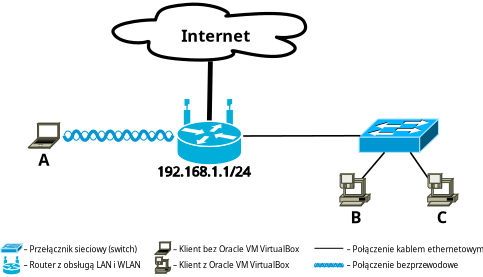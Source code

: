 <?xml version="1.0" encoding="UTF-8"?>
<dia:diagram xmlns:dia="http://www.lysator.liu.se/~alla/dia/">
  <dia:layer name="Tło" visible="true" connectable="true" active="true">
    <dia:group>
      <dia:attribute name="meta">
        <dia:composite type="dict"/>
      </dia:attribute>
      <dia:attribute name="matrix">
        <dia:matrix xx="0.5" xy="0" yx="0" yy="0.5" x0="-5.975" y0="1.351"/>
      </dia:attribute>
      <dia:group>
        <dia:attribute name="meta">
          <dia:composite type="dict"/>
        </dia:attribute>
        <dia:attribute name="matrix"/>
        <dia:group>
          <dia:attribute name="meta">
            <dia:composite type="dict"/>
          </dia:attribute>
          <dia:attribute name="matrix"/>
          <dia:object type="Cisco - Workgroup switch" version="1" id="O0">
            <dia:attribute name="obj_pos">
              <dia:point val="-28.85,2.497"/>
            </dia:attribute>
            <dia:attribute name="obj_bb">
              <dia:rectangle val="-28.852,2.495;-27.534,3.052"/>
            </dia:attribute>
            <dia:attribute name="meta">
              <dia:composite type="dict"/>
            </dia:attribute>
            <dia:attribute name="elem_corner">
              <dia:point val="-28.85,2.497"/>
            </dia:attribute>
            <dia:attribute name="elem_width">
              <dia:real val="1.314"/>
            </dia:attribute>
            <dia:attribute name="elem_height">
              <dia:real val="0.552"/>
            </dia:attribute>
            <dia:attribute name="line_width">
              <dia:real val="0.1"/>
            </dia:attribute>
            <dia:attribute name="line_colour">
              <dia:color val="#000000ff"/>
            </dia:attribute>
            <dia:attribute name="fill_colour">
              <dia:color val="#ffffffff"/>
            </dia:attribute>
            <dia:attribute name="show_background">
              <dia:boolean val="true"/>
            </dia:attribute>
            <dia:attribute name="line_style">
              <dia:enum val="0"/>
              <dia:real val="1"/>
            </dia:attribute>
            <dia:attribute name="flip_horizontal">
              <dia:boolean val="false"/>
            </dia:attribute>
            <dia:attribute name="flip_vertical">
              <dia:boolean val="false"/>
            </dia:attribute>
            <dia:attribute name="subscale">
              <dia:real val="1"/>
            </dia:attribute>
          </dia:object>
          <dia:object type="Standard - Text" version="1" id="O1">
            <dia:attribute name="obj_pos">
              <dia:point val="-27.45,3.02"/>
            </dia:attribute>
            <dia:attribute name="obj_bb">
              <dia:rectangle val="-27.45,2.623;-20.06,3.14"/>
            </dia:attribute>
            <dia:attribute name="text">
              <dia:composite type="text">
                <dia:attribute name="string">
                  <dia:string>#– Przełącznik sieciowy (switch)#</dia:string>
                </dia:attribute>
                <dia:attribute name="font">
                  <dia:font family="Comfortaa" style="0" name="Courier"/>
                </dia:attribute>
                <dia:attribute name="height">
                  <dia:real val="0.635"/>
                </dia:attribute>
                <dia:attribute name="pos">
                  <dia:point val="-27.45,3.02"/>
                </dia:attribute>
                <dia:attribute name="color">
                  <dia:color val="#000000ff"/>
                </dia:attribute>
                <dia:attribute name="alignment">
                  <dia:enum val="0"/>
                </dia:attribute>
              </dia:composite>
            </dia:attribute>
            <dia:attribute name="valign">
              <dia:enum val="3"/>
            </dia:attribute>
          </dia:object>
        </dia:group>
        <dia:group>
          <dia:attribute name="meta">
            <dia:composite type="dict"/>
          </dia:attribute>
          <dia:attribute name="matrix"/>
          <dia:object type="Standard - Text" version="1" id="O2">
            <dia:attribute name="obj_pos">
              <dia:point val="-27.45,4"/>
            </dia:attribute>
            <dia:attribute name="obj_bb">
              <dia:rectangle val="-27.45,3.603;-19.815,4.12"/>
            </dia:attribute>
            <dia:attribute name="text">
              <dia:composite type="text">
                <dia:attribute name="string">
                  <dia:string>#– Router z obsługą LAN i WLAN#</dia:string>
                </dia:attribute>
                <dia:attribute name="font">
                  <dia:font family="Comfortaa" style="0" name="Courier"/>
                </dia:attribute>
                <dia:attribute name="height">
                  <dia:real val="0.635"/>
                </dia:attribute>
                <dia:attribute name="pos">
                  <dia:point val="-27.45,4"/>
                </dia:attribute>
                <dia:attribute name="color">
                  <dia:color val="#000000ff"/>
                </dia:attribute>
                <dia:attribute name="alignment">
                  <dia:enum val="0"/>
                </dia:attribute>
              </dia:composite>
            </dia:attribute>
            <dia:attribute name="valign">
              <dia:enum val="3"/>
            </dia:attribute>
          </dia:object>
          <dia:object type="Cisco - Wireless router" version="1" id="O3">
            <dia:attribute name="obj_pos">
              <dia:point val="-28.75,3.324"/>
            </dia:attribute>
            <dia:attribute name="obj_bb">
              <dia:rectangle val="-28.85,3.124;-27.536,4.53"/>
            </dia:attribute>
            <dia:attribute name="meta">
              <dia:composite type="dict"/>
            </dia:attribute>
            <dia:attribute name="elem_corner">
              <dia:point val="-28.75,3.324"/>
            </dia:attribute>
            <dia:attribute name="elem_width">
              <dia:real val="1.114"/>
            </dia:attribute>
            <dia:attribute name="elem_height">
              <dia:real val="1.106"/>
            </dia:attribute>
            <dia:attribute name="line_width">
              <dia:real val="0.1"/>
            </dia:attribute>
            <dia:attribute name="line_colour">
              <dia:color val="#000000ff"/>
            </dia:attribute>
            <dia:attribute name="fill_colour">
              <dia:color val="#ffffffff"/>
            </dia:attribute>
            <dia:attribute name="show_background">
              <dia:boolean val="true"/>
            </dia:attribute>
            <dia:attribute name="line_style">
              <dia:enum val="0"/>
              <dia:real val="1"/>
            </dia:attribute>
            <dia:attribute name="flip_horizontal">
              <dia:boolean val="false"/>
            </dia:attribute>
            <dia:attribute name="flip_vertical">
              <dia:boolean val="false"/>
            </dia:attribute>
            <dia:attribute name="subscale">
              <dia:real val="1"/>
            </dia:attribute>
          </dia:object>
        </dia:group>
      </dia:group>
      <dia:group>
        <dia:attribute name="meta">
          <dia:composite type="dict"/>
        </dia:attribute>
        <dia:attribute name="matrix"/>
        <dia:group>
          <dia:attribute name="meta">
            <dia:composite type="dict"/>
          </dia:attribute>
          <dia:attribute name="matrix">
            <dia:matrix xx="1" xy="0" yx="0" yy="1" x0="-0.612" y0="-6.217e-15"/>
          </dia:attribute>
          <dia:object type="Standard - Text" version="1" id="O4">
            <dia:attribute name="obj_pos">
              <dia:point val="-17.528,3.02"/>
            </dia:attribute>
            <dia:attribute name="obj_bb">
              <dia:rectangle val="-17.528,2.623;-9.371,3.14"/>
            </dia:attribute>
            <dia:attribute name="text">
              <dia:composite type="text">
                <dia:attribute name="string">
                  <dia:string>#– Klient bez Oracle VM VirtualBox#</dia:string>
                </dia:attribute>
                <dia:attribute name="font">
                  <dia:font family="Comfortaa" style="0" name="Courier"/>
                </dia:attribute>
                <dia:attribute name="height">
                  <dia:real val="0.635"/>
                </dia:attribute>
                <dia:attribute name="pos">
                  <dia:point val="-17.528,3.02"/>
                </dia:attribute>
                <dia:attribute name="color">
                  <dia:color val="#000000ff"/>
                </dia:attribute>
                <dia:attribute name="alignment">
                  <dia:enum val="0"/>
                </dia:attribute>
              </dia:composite>
            </dia:attribute>
            <dia:attribute name="valign">
              <dia:enum val="3"/>
            </dia:attribute>
          </dia:object>
          <dia:object type="Cisco - Laptop" version="1" id="O5">
            <dia:attribute name="obj_pos">
              <dia:point val="-18.637,2.383"/>
            </dia:attribute>
            <dia:attribute name="obj_bb">
              <dia:rectangle val="-18.639,2.381;-17.673,3.166"/>
            </dia:attribute>
            <dia:attribute name="meta">
              <dia:composite type="dict"/>
            </dia:attribute>
            <dia:attribute name="elem_corner">
              <dia:point val="-18.637,2.383"/>
            </dia:attribute>
            <dia:attribute name="elem_width">
              <dia:real val="0.961"/>
            </dia:attribute>
            <dia:attribute name="elem_height">
              <dia:real val="0.781"/>
            </dia:attribute>
            <dia:attribute name="line_width">
              <dia:real val="0.1"/>
            </dia:attribute>
            <dia:attribute name="line_colour">
              <dia:color val="#000000ff"/>
            </dia:attribute>
            <dia:attribute name="fill_colour">
              <dia:color val="#ffffffff"/>
            </dia:attribute>
            <dia:attribute name="show_background">
              <dia:boolean val="true"/>
            </dia:attribute>
            <dia:attribute name="line_style">
              <dia:enum val="0"/>
              <dia:real val="1"/>
            </dia:attribute>
            <dia:attribute name="flip_horizontal">
              <dia:boolean val="false"/>
            </dia:attribute>
            <dia:attribute name="flip_vertical">
              <dia:boolean val="false"/>
            </dia:attribute>
            <dia:attribute name="subscale">
              <dia:real val="1"/>
            </dia:attribute>
          </dia:object>
        </dia:group>
        <dia:group>
          <dia:attribute name="meta">
            <dia:composite type="dict"/>
          </dia:attribute>
          <dia:attribute name="matrix"/>
          <dia:object type="Standard - Text" version="1" id="O6">
            <dia:attribute name="obj_pos">
              <dia:point val="-18.14,4"/>
            </dia:attribute>
            <dia:attribute name="obj_bb">
              <dia:rectangle val="-18.14,3.603;-10.595,4.12"/>
            </dia:attribute>
            <dia:attribute name="text">
              <dia:composite type="text">
                <dia:attribute name="string">
                  <dia:string>#– Klient z Oracle VM VirtualBox#</dia:string>
                </dia:attribute>
                <dia:attribute name="font">
                  <dia:font family="Comfortaa" style="0" name="Courier"/>
                </dia:attribute>
                <dia:attribute name="height">
                  <dia:real val="0.635"/>
                </dia:attribute>
                <dia:attribute name="pos">
                  <dia:point val="-18.14,4"/>
                </dia:attribute>
                <dia:attribute name="color">
                  <dia:color val="#000000ff"/>
                </dia:attribute>
                <dia:attribute name="alignment">
                  <dia:enum val="0"/>
                </dia:attribute>
              </dia:composite>
            </dia:attribute>
            <dia:attribute name="valign">
              <dia:enum val="3"/>
            </dia:attribute>
          </dia:object>
          <dia:object type="Cisco - PC Software" version="1" id="O7">
            <dia:attribute name="obj_pos">
              <dia:point val="-19.237,3.327"/>
            </dia:attribute>
            <dia:attribute name="obj_bb">
              <dia:rectangle val="-19.239,3.325;-18.296,4.329"/>
            </dia:attribute>
            <dia:attribute name="meta">
              <dia:composite type="dict"/>
            </dia:attribute>
            <dia:attribute name="elem_corner">
              <dia:point val="-19.237,3.327"/>
            </dia:attribute>
            <dia:attribute name="elem_width">
              <dia:real val="0.938"/>
            </dia:attribute>
            <dia:attribute name="elem_height">
              <dia:real val="1"/>
            </dia:attribute>
            <dia:attribute name="line_width">
              <dia:real val="0.1"/>
            </dia:attribute>
            <dia:attribute name="line_colour">
              <dia:color val="#000000ff"/>
            </dia:attribute>
            <dia:attribute name="fill_colour">
              <dia:color val="#ffffffff"/>
            </dia:attribute>
            <dia:attribute name="show_background">
              <dia:boolean val="true"/>
            </dia:attribute>
            <dia:attribute name="line_style">
              <dia:enum val="0"/>
              <dia:real val="1"/>
            </dia:attribute>
            <dia:attribute name="flip_horizontal">
              <dia:boolean val="false"/>
            </dia:attribute>
            <dia:attribute name="flip_vertical">
              <dia:boolean val="false"/>
            </dia:attribute>
            <dia:attribute name="subscale">
              <dia:real val="1"/>
            </dia:attribute>
          </dia:object>
        </dia:group>
      </dia:group>
      <dia:group>
        <dia:attribute name="meta">
          <dia:composite type="dict"/>
        </dia:attribute>
        <dia:attribute name="matrix"/>
        <dia:group>
          <dia:attribute name="meta">
            <dia:composite type="dict"/>
          </dia:attribute>
          <dia:attribute name="matrix"/>
          <dia:object type="Standard - Line" version="0" id="O8">
            <dia:attribute name="obj_pos">
              <dia:point val="-9.323,2.773"/>
            </dia:attribute>
            <dia:attribute name="obj_bb">
              <dia:rectangle val="-9.348,2.748;-7.498,2.798"/>
            </dia:attribute>
            <dia:attribute name="conn_endpoints">
              <dia:point val="-9.323,2.773"/>
              <dia:point val="-7.523,2.773"/>
            </dia:attribute>
            <dia:attribute name="numcp">
              <dia:int val="1"/>
            </dia:attribute>
            <dia:attribute name="line_width">
              <dia:real val="0.05"/>
            </dia:attribute>
          </dia:object>
          <dia:object type="Standard - Text" version="1" id="O9">
            <dia:attribute name="obj_pos">
              <dia:point val="-7.323,3.02"/>
            </dia:attribute>
            <dia:attribute name="obj_bb">
              <dia:rectangle val="-7.323,2.623;1.327,3.14"/>
            </dia:attribute>
            <dia:attribute name="text">
              <dia:composite type="text">
                <dia:attribute name="string">
                  <dia:string>#– Połączenie kablem ethernetowym#</dia:string>
                </dia:attribute>
                <dia:attribute name="font">
                  <dia:font family="Comfortaa" style="0" name="Courier"/>
                </dia:attribute>
                <dia:attribute name="height">
                  <dia:real val="0.635"/>
                </dia:attribute>
                <dia:attribute name="pos">
                  <dia:point val="-7.323,3.02"/>
                </dia:attribute>
                <dia:attribute name="color">
                  <dia:color val="#000000ff"/>
                </dia:attribute>
                <dia:attribute name="alignment">
                  <dia:enum val="0"/>
                </dia:attribute>
              </dia:composite>
            </dia:attribute>
            <dia:attribute name="valign">
              <dia:enum val="3"/>
            </dia:attribute>
          </dia:object>
        </dia:group>
        <dia:group>
          <dia:attribute name="meta">
            <dia:composite type="dict"/>
          </dia:attribute>
          <dia:attribute name="matrix"/>
          <dia:object type="Cisco - Wireless Connectivity" version="1" id="O10">
            <dia:attribute name="obj_pos">
              <dia:point val="-9.323,3.731"/>
            </dia:attribute>
            <dia:attribute name="obj_bb">
              <dia:rectangle val="-9.418,3.623;-7.426,4.031"/>
            </dia:attribute>
            <dia:attribute name="meta">
              <dia:composite type="dict"/>
            </dia:attribute>
            <dia:attribute name="elem_corner">
              <dia:point val="-9.323,3.731"/>
            </dia:attribute>
            <dia:attribute name="elem_width">
              <dia:real val="1.8"/>
            </dia:attribute>
            <dia:attribute name="elem_height">
              <dia:real val="0.19"/>
            </dia:attribute>
            <dia:attribute name="line_width">
              <dia:real val="0.1"/>
            </dia:attribute>
            <dia:attribute name="line_colour">
              <dia:color val="#000000ff"/>
            </dia:attribute>
            <dia:attribute name="fill_colour">
              <dia:color val="#ffffffff"/>
            </dia:attribute>
            <dia:attribute name="show_background">
              <dia:boolean val="true"/>
            </dia:attribute>
            <dia:attribute name="line_style">
              <dia:enum val="0"/>
              <dia:real val="1"/>
            </dia:attribute>
            <dia:attribute name="flip_horizontal">
              <dia:boolean val="false"/>
            </dia:attribute>
            <dia:attribute name="flip_vertical">
              <dia:boolean val="false"/>
            </dia:attribute>
            <dia:attribute name="subscale">
              <dia:real val="1"/>
            </dia:attribute>
          </dia:object>
          <dia:object type="Standard - Text" version="1" id="O11">
            <dia:attribute name="obj_pos">
              <dia:point val="-7.323,4"/>
            </dia:attribute>
            <dia:attribute name="obj_bb">
              <dia:rectangle val="-7.323,3.603;-0.048,4.12"/>
            </dia:attribute>
            <dia:attribute name="text">
              <dia:composite type="text">
                <dia:attribute name="string">
                  <dia:string>#– Połączenie bezprzewodowe#</dia:string>
                </dia:attribute>
                <dia:attribute name="font">
                  <dia:font family="Comfortaa" style="0" name="Courier"/>
                </dia:attribute>
                <dia:attribute name="height">
                  <dia:real val="0.635"/>
                </dia:attribute>
                <dia:attribute name="pos">
                  <dia:point val="-7.323,4"/>
                </dia:attribute>
                <dia:attribute name="color">
                  <dia:color val="#000000ff"/>
                </dia:attribute>
                <dia:attribute name="alignment">
                  <dia:enum val="0"/>
                </dia:attribute>
              </dia:composite>
            </dia:attribute>
            <dia:attribute name="valign">
              <dia:enum val="3"/>
            </dia:attribute>
          </dia:object>
        </dia:group>
      </dia:group>
    </dia:group>
    <dia:group>
      <dia:attribute name="meta">
        <dia:composite type="dict"/>
      </dia:attribute>
      <dia:attribute name="matrix">
        <dia:connections>
          <dia:connection handle="0" to="O20" connection="9"/>
          <dia:connection handle="1" to="O12" connection="10"/>
        </dia:connections>
      </dia:attribute>
      <dia:object type="Cisco - Workgroup switch" version="1" id="O12">
        <dia:attribute name="obj_pos">
          <dia:point val="-9.244,-1.292"/>
        </dia:attribute>
        <dia:attribute name="obj_bb">
          <dia:rectangle val="-9.246,-1.294;-6.768,-0.25"/>
        </dia:attribute>
        <dia:attribute name="meta">
          <dia:composite type="dict"/>
        </dia:attribute>
        <dia:attribute name="elem_corner">
          <dia:point val="-9.244,-1.292"/>
        </dia:attribute>
        <dia:attribute name="elem_width">
          <dia:real val="2.473"/>
        </dia:attribute>
        <dia:attribute name="elem_height">
          <dia:real val="1.04"/>
        </dia:attribute>
        <dia:attribute name="line_width">
          <dia:real val="0.1"/>
        </dia:attribute>
        <dia:attribute name="line_colour">
          <dia:color val="#000000ff"/>
        </dia:attribute>
        <dia:attribute name="fill_colour">
          <dia:color val="#ffffffff"/>
        </dia:attribute>
        <dia:attribute name="show_background">
          <dia:boolean val="true"/>
        </dia:attribute>
        <dia:attribute name="line_style">
          <dia:enum val="0"/>
          <dia:real val="1"/>
        </dia:attribute>
        <dia:attribute name="flip_horizontal">
          <dia:boolean val="false"/>
        </dia:attribute>
        <dia:attribute name="flip_vertical">
          <dia:boolean val="false"/>
        </dia:attribute>
        <dia:attribute name="subscale">
          <dia:real val="1"/>
        </dia:attribute>
      </dia:object>
      <dia:object type="Standard - Line" version="0" id="O13">
        <dia:attribute name="obj_pos">
          <dia:point val="-12.855,-0.761"/>
        </dia:attribute>
        <dia:attribute name="obj_bb">
          <dia:rectangle val="-12.88,-0.794;-9.178,-0.736"/>
        </dia:attribute>
        <dia:attribute name="conn_endpoints">
          <dia:point val="-12.855,-0.761"/>
          <dia:point val="-9.203,-0.769"/>
        </dia:attribute>
        <dia:attribute name="numcp">
          <dia:int val="1"/>
        </dia:attribute>
        <dia:attribute name="line_width">
          <dia:real val="0.05"/>
        </dia:attribute>
        <dia:connections>
          <dia:connection handle="1" to="O12" connection="10"/>
        </dia:connections>
      </dia:object>
      <dia:object type="Cisco - Wireless Connectivity" version="1" id="O14">
        <dia:attribute name="obj_pos">
          <dia:point val="-18.444,-0.917"/>
        </dia:attribute>
        <dia:attribute name="obj_bb">
          <dia:rectangle val="-18.535,-1.024;-14.949,-0.52"/>
        </dia:attribute>
        <dia:attribute name="meta">
          <dia:composite type="dict"/>
        </dia:attribute>
        <dia:attribute name="elem_corner">
          <dia:point val="-18.444,-0.917"/>
        </dia:attribute>
        <dia:attribute name="elem_width">
          <dia:real val="3.4"/>
        </dia:attribute>
        <dia:attribute name="elem_height">
          <dia:real val="0.29"/>
        </dia:attribute>
        <dia:attribute name="line_width">
          <dia:real val="0.1"/>
        </dia:attribute>
        <dia:attribute name="line_colour">
          <dia:color val="#000000ff"/>
        </dia:attribute>
        <dia:attribute name="fill_colour">
          <dia:color val="#ffffffff"/>
        </dia:attribute>
        <dia:attribute name="show_background">
          <dia:boolean val="true"/>
        </dia:attribute>
        <dia:attribute name="line_style">
          <dia:enum val="0"/>
          <dia:real val="1"/>
        </dia:attribute>
        <dia:attribute name="flip_horizontal">
          <dia:boolean val="false"/>
        </dia:attribute>
        <dia:attribute name="flip_vertical">
          <dia:boolean val="false"/>
        </dia:attribute>
        <dia:attribute name="subscale">
          <dia:real val="1"/>
        </dia:attribute>
        <dia:connections>
          <dia:connection handle="1" to="O12" connection="10"/>
        </dia:connections>
      </dia:object>
      <dia:object type="Standard - Line" version="0" id="O15">
        <dia:attribute name="obj_pos">
          <dia:point val="-9.15,0.566"/>
        </dia:attribute>
        <dia:attribute name="obj_bb">
          <dia:rectangle val="-9.185,-0.287;-8.417,0.601"/>
        </dia:attribute>
        <dia:attribute name="conn_endpoints">
          <dia:point val="-9.15,0.566"/>
          <dia:point val="-8.452,-0.251"/>
        </dia:attribute>
        <dia:attribute name="numcp">
          <dia:int val="1"/>
        </dia:attribute>
        <dia:attribute name="line_width">
          <dia:real val="0.05"/>
        </dia:attribute>
        <dia:connections>
          <dia:connection handle="0" to="O20" connection="9"/>
          <dia:connection handle="1" to="O18" connection="4"/>
        </dia:connections>
      </dia:object>
      <dia:object type="Standard - Line" version="0" id="O16">
        <dia:attribute name="obj_pos">
          <dia:point val="-7.099,0.546"/>
        </dia:attribute>
        <dia:attribute name="obj_bb">
          <dia:rectangle val="-7.683,-0.286;-7.064,0.581"/>
        </dia:attribute>
        <dia:attribute name="conn_endpoints">
          <dia:point val="-7.099,0.546"/>
          <dia:point val="-7.649,-0.251"/>
        </dia:attribute>
        <dia:attribute name="numcp">
          <dia:int val="1"/>
        </dia:attribute>
        <dia:attribute name="line_width">
          <dia:real val="0.05"/>
        </dia:attribute>
      </dia:object>
      <dia:object type="Standard - Line" version="0" id="O17">
        <dia:attribute name="obj_pos">
          <dia:point val="-13.91,-1.24"/>
        </dia:attribute>
        <dia:attribute name="obj_bb">
          <dia:rectangle val="-13.987,-3.164;-13.801,-1.163"/>
        </dia:attribute>
        <dia:attribute name="conn_endpoints">
          <dia:point val="-13.91,-1.24"/>
          <dia:point val="-13.877,-3.088"/>
        </dia:attribute>
        <dia:attribute name="numcp">
          <dia:int val="1"/>
        </dia:attribute>
        <dia:attribute name="line_width">
          <dia:real val="0.15"/>
        </dia:attribute>
      </dia:object>
      <dia:object type="Network - Cloud" version="1" id="O18">
        <dia:attribute name="obj_pos">
          <dia:point val="-16.912,-4.867"/>
        </dia:attribute>
        <dia:attribute name="obj_bb">
          <dia:rectangle val="-17.012,-4.967;-10.812,-3.027"/>
        </dia:attribute>
        <dia:attribute name="meta">
          <dia:composite type="dict"/>
        </dia:attribute>
        <dia:attribute name="elem_corner">
          <dia:point val="-16.912,-4.867"/>
        </dia:attribute>
        <dia:attribute name="elem_width">
          <dia:real val="6"/>
        </dia:attribute>
        <dia:attribute name="elem_height">
          <dia:real val="1.74"/>
        </dia:attribute>
        <dia:attribute name="line_width">
          <dia:real val="0.1"/>
        </dia:attribute>
        <dia:attribute name="line_colour">
          <dia:color val="#000000ff"/>
        </dia:attribute>
        <dia:attribute name="fill_colour">
          <dia:color val="#ffffffff"/>
        </dia:attribute>
        <dia:attribute name="show_background">
          <dia:boolean val="true"/>
        </dia:attribute>
        <dia:attribute name="line_style">
          <dia:enum val="0"/>
          <dia:real val="1"/>
        </dia:attribute>
        <dia:attribute name="padding">
          <dia:real val="0.1"/>
        </dia:attribute>
        <dia:attribute name="text">
          <dia:composite type="text">
            <dia:attribute name="string">
              <dia:string>#Internet#</dia:string>
            </dia:attribute>
            <dia:attribute name="font">
              <dia:font family="Comfortaa" style="80" name="Courier"/>
            </dia:attribute>
            <dia:attribute name="height">
              <dia:real val="0.635"/>
            </dia:attribute>
            <dia:attribute name="pos">
              <dia:point val="-13.696,-3.76"/>
            </dia:attribute>
            <dia:attribute name="color">
              <dia:color val="#000000ff"/>
            </dia:attribute>
            <dia:attribute name="alignment">
              <dia:enum val="1"/>
            </dia:attribute>
          </dia:composite>
        </dia:attribute>
        <dia:attribute name="text_fitting">
          <dia:enum val="1"/>
        </dia:attribute>
        <dia:attribute name="flip_horizontal">
          <dia:boolean val="false"/>
        </dia:attribute>
        <dia:attribute name="flip_vertical">
          <dia:boolean val="false"/>
        </dia:attribute>
        <dia:attribute name="subscale">
          <dia:real val="1"/>
        </dia:attribute>
      </dia:object>
      <dia:object type="Standard - Outline" version="0" id="O19">
        <dia:attribute name="obj_pos">
          <dia:point val="-15.497,0.187"/>
        </dia:attribute>
        <dia:attribute name="obj_bb">
          <dia:rectangle val="-15.497,0.187;-12.328,0.544"/>
        </dia:attribute>
        <dia:attribute name="meta">
          <dia:composite type="dict"/>
        </dia:attribute>
        <dia:attribute name="name">
          <dia:string>#192.168.1.1/24#</dia:string>
        </dia:attribute>
        <dia:attribute name="rotation">
          <dia:real val="0"/>
        </dia:attribute>
        <dia:attribute name="text_font">
          <dia:font family="sans" style="0" name="Helvetica"/>
        </dia:attribute>
        <dia:attribute name="text_height">
          <dia:real val="0.423"/>
        </dia:attribute>
        <dia:attribute name="line_width">
          <dia:real val="0"/>
        </dia:attribute>
        <dia:attribute name="line_colour">
          <dia:color val="#000000ff"/>
        </dia:attribute>
        <dia:attribute name="fill_colour">
          <dia:color val="#000000ff"/>
        </dia:attribute>
        <dia:attribute name="show_background">
          <dia:boolean val="true"/>
        </dia:attribute>
      </dia:object>
      <dia:object type="Cisco - Wireless router" version="1" id="O20">
        <dia:attribute name="obj_pos">
          <dia:point val="-14.92,-1.862"/>
        </dia:attribute>
        <dia:attribute name="obj_bb">
          <dia:rectangle val="-15.02,-2.062;-12.804,0.238"/>
        </dia:attribute>
        <dia:attribute name="meta">
          <dia:composite type="dict"/>
        </dia:attribute>
        <dia:attribute name="elem_corner">
          <dia:point val="-14.92,-1.862"/>
        </dia:attribute>
        <dia:attribute name="elem_width">
          <dia:real val="2.016"/>
        </dia:attribute>
        <dia:attribute name="elem_height">
          <dia:real val="2"/>
        </dia:attribute>
        <dia:attribute name="line_width">
          <dia:real val="0.1"/>
        </dia:attribute>
        <dia:attribute name="line_colour">
          <dia:color val="#000000ff"/>
        </dia:attribute>
        <dia:attribute name="fill_colour">
          <dia:color val="#ffffffff"/>
        </dia:attribute>
        <dia:attribute name="show_background">
          <dia:boolean val="true"/>
        </dia:attribute>
        <dia:attribute name="line_style">
          <dia:enum val="0"/>
          <dia:real val="1"/>
        </dia:attribute>
        <dia:attribute name="flip_horizontal">
          <dia:boolean val="false"/>
        </dia:attribute>
        <dia:attribute name="flip_vertical">
          <dia:boolean val="false"/>
        </dia:attribute>
        <dia:attribute name="subscale">
          <dia:real val="1"/>
        </dia:attribute>
      </dia:object>
      <dia:group>
        <dia:attribute name="meta">
          <dia:composite type="dict"/>
        </dia:attribute>
        <dia:attribute name="matrix"/>
        <dia:object type="Cisco - Laptop" version="1" id="O21">
          <dia:attribute name="obj_pos">
            <dia:point val="-19.542,-1.162"/>
          </dia:attribute>
          <dia:attribute name="obj_bb">
            <dia:rectangle val="-19.545,-1.164;-18.578,-0.379"/>
          </dia:attribute>
          <dia:attribute name="meta">
            <dia:composite type="dict"/>
          </dia:attribute>
          <dia:attribute name="elem_corner">
            <dia:point val="-19.542,-1.162"/>
          </dia:attribute>
          <dia:attribute name="elem_width">
            <dia:real val="0.961"/>
          </dia:attribute>
          <dia:attribute name="elem_height">
            <dia:real val="0.781"/>
          </dia:attribute>
          <dia:attribute name="line_width">
            <dia:real val="0.1"/>
          </dia:attribute>
          <dia:attribute name="line_colour">
            <dia:color val="#000000ff"/>
          </dia:attribute>
          <dia:attribute name="fill_colour">
            <dia:color val="#ffffffff"/>
          </dia:attribute>
          <dia:attribute name="show_background">
            <dia:boolean val="true"/>
          </dia:attribute>
          <dia:attribute name="line_style">
            <dia:enum val="0"/>
            <dia:real val="1"/>
          </dia:attribute>
          <dia:attribute name="flip_horizontal">
            <dia:boolean val="false"/>
          </dia:attribute>
          <dia:attribute name="flip_vertical">
            <dia:boolean val="false"/>
          </dia:attribute>
          <dia:attribute name="subscale">
            <dia:real val="1"/>
          </dia:attribute>
        </dia:object>
        <dia:object type="Standard - Text" version="1" id="O22">
          <dia:attribute name="obj_pos">
            <dia:point val="-19.244,0.164"/>
          </dia:attribute>
          <dia:attribute name="obj_bb">
            <dia:rectangle val="-19.244,-0.351;-18.886,0.284"/>
          </dia:attribute>
          <dia:attribute name="text">
            <dia:composite type="text">
              <dia:attribute name="string">
                <dia:string>#A#</dia:string>
              </dia:attribute>
              <dia:attribute name="font">
                <dia:font family="Comfortaa" style="80" name="Courier"/>
              </dia:attribute>
              <dia:attribute name="height">
                <dia:real val="0.635"/>
              </dia:attribute>
              <dia:attribute name="pos">
                <dia:point val="-19.244,0.164"/>
              </dia:attribute>
              <dia:attribute name="color">
                <dia:color val="#000000ff"/>
              </dia:attribute>
              <dia:attribute name="alignment">
                <dia:enum val="0"/>
              </dia:attribute>
            </dia:composite>
          </dia:attribute>
          <dia:attribute name="valign">
            <dia:enum val="3"/>
          </dia:attribute>
        </dia:object>
      </dia:group>
      <dia:object type="Cisco - PC Software" version="1" id="O23">
        <dia:attribute name="obj_pos">
          <dia:point val="-9.844,0.419"/>
        </dia:attribute>
        <dia:attribute name="obj_bb">
          <dia:rectangle val="-9.846,0.417;-8.903,1.422"/>
        </dia:attribute>
        <dia:attribute name="meta">
          <dia:composite type="dict"/>
        </dia:attribute>
        <dia:attribute name="elem_corner">
          <dia:point val="-9.844,0.419"/>
        </dia:attribute>
        <dia:attribute name="elem_width">
          <dia:real val="0.938"/>
        </dia:attribute>
        <dia:attribute name="elem_height">
          <dia:real val="1"/>
        </dia:attribute>
        <dia:attribute name="line_width">
          <dia:real val="0.1"/>
        </dia:attribute>
        <dia:attribute name="line_colour">
          <dia:color val="#000000ff"/>
        </dia:attribute>
        <dia:attribute name="fill_colour">
          <dia:color val="#ffffffff"/>
        </dia:attribute>
        <dia:attribute name="show_background">
          <dia:boolean val="true"/>
        </dia:attribute>
        <dia:attribute name="line_style">
          <dia:enum val="0"/>
          <dia:real val="1"/>
        </dia:attribute>
        <dia:attribute name="flip_horizontal">
          <dia:boolean val="false"/>
        </dia:attribute>
        <dia:attribute name="flip_vertical">
          <dia:boolean val="false"/>
        </dia:attribute>
        <dia:attribute name="subscale">
          <dia:real val="1"/>
        </dia:attribute>
      </dia:object>
      <dia:object type="Standard - Text" version="1" id="O24">
        <dia:attribute name="obj_pos">
          <dia:point val="-9.513,1.954"/>
        </dia:attribute>
        <dia:attribute name="obj_bb">
          <dia:rectangle val="-9.513,1.439;-9.236,2.074"/>
        </dia:attribute>
        <dia:attribute name="text">
          <dia:composite type="text">
            <dia:attribute name="string">
              <dia:string>#B#</dia:string>
            </dia:attribute>
            <dia:attribute name="font">
              <dia:font family="Comfortaa" style="80" name="Courier"/>
            </dia:attribute>
            <dia:attribute name="height">
              <dia:real val="0.635"/>
            </dia:attribute>
            <dia:attribute name="pos">
              <dia:point val="-9.513,1.954"/>
            </dia:attribute>
            <dia:attribute name="color">
              <dia:color val="#000000ff"/>
            </dia:attribute>
            <dia:attribute name="alignment">
              <dia:enum val="0"/>
            </dia:attribute>
          </dia:composite>
        </dia:attribute>
        <dia:attribute name="valign">
          <dia:enum val="3"/>
        </dia:attribute>
      </dia:object>
      <dia:group>
        <dia:attribute name="meta">
          <dia:composite type="dict"/>
        </dia:attribute>
        <dia:attribute name="matrix"/>
        <dia:object type="Cisco - PC Software" version="1" id="O25">
          <dia:attribute name="obj_pos">
            <dia:point val="-7.108,0.419"/>
          </dia:attribute>
          <dia:attribute name="obj_bb">
            <dia:rectangle val="-7.111,0.417;-6.168,1.422"/>
          </dia:attribute>
          <dia:attribute name="meta">
            <dia:composite type="dict"/>
          </dia:attribute>
          <dia:attribute name="elem_corner">
            <dia:point val="-7.108,0.419"/>
          </dia:attribute>
          <dia:attribute name="elem_width">
            <dia:real val="0.938"/>
          </dia:attribute>
          <dia:attribute name="elem_height">
            <dia:real val="1"/>
          </dia:attribute>
          <dia:attribute name="line_width">
            <dia:real val="0.1"/>
          </dia:attribute>
          <dia:attribute name="line_colour">
            <dia:color val="#000000ff"/>
          </dia:attribute>
          <dia:attribute name="fill_colour">
            <dia:color val="#ffffffff"/>
          </dia:attribute>
          <dia:attribute name="show_background">
            <dia:boolean val="true"/>
          </dia:attribute>
          <dia:attribute name="line_style">
            <dia:enum val="0"/>
            <dia:real val="1"/>
          </dia:attribute>
          <dia:attribute name="flip_horizontal">
            <dia:boolean val="false"/>
          </dia:attribute>
          <dia:attribute name="flip_vertical">
            <dia:boolean val="false"/>
          </dia:attribute>
          <dia:attribute name="subscale">
            <dia:real val="1"/>
          </dia:attribute>
        </dia:object>
        <dia:object type="Standard - Text" version="1" id="O26">
          <dia:attribute name="obj_pos">
            <dia:point val="-6.823,1.954"/>
          </dia:attribute>
          <dia:attribute name="obj_bb">
            <dia:rectangle val="-6.823,1.439;-6.456,2.074"/>
          </dia:attribute>
          <dia:attribute name="text">
            <dia:composite type="text">
              <dia:attribute name="string">
                <dia:string>#C#</dia:string>
              </dia:attribute>
              <dia:attribute name="font">
                <dia:font family="Comfortaa" style="80" name="Courier"/>
              </dia:attribute>
              <dia:attribute name="height">
                <dia:real val="0.635"/>
              </dia:attribute>
              <dia:attribute name="pos">
                <dia:point val="-6.823,1.954"/>
              </dia:attribute>
              <dia:attribute name="color">
                <dia:color val="#000000ff"/>
              </dia:attribute>
              <dia:attribute name="alignment">
                <dia:enum val="0"/>
              </dia:attribute>
            </dia:composite>
          </dia:attribute>
          <dia:attribute name="valign">
            <dia:enum val="3"/>
          </dia:attribute>
        </dia:object>
      </dia:group>
    </dia:group>
  </dia:layer>
</dia:diagram>
